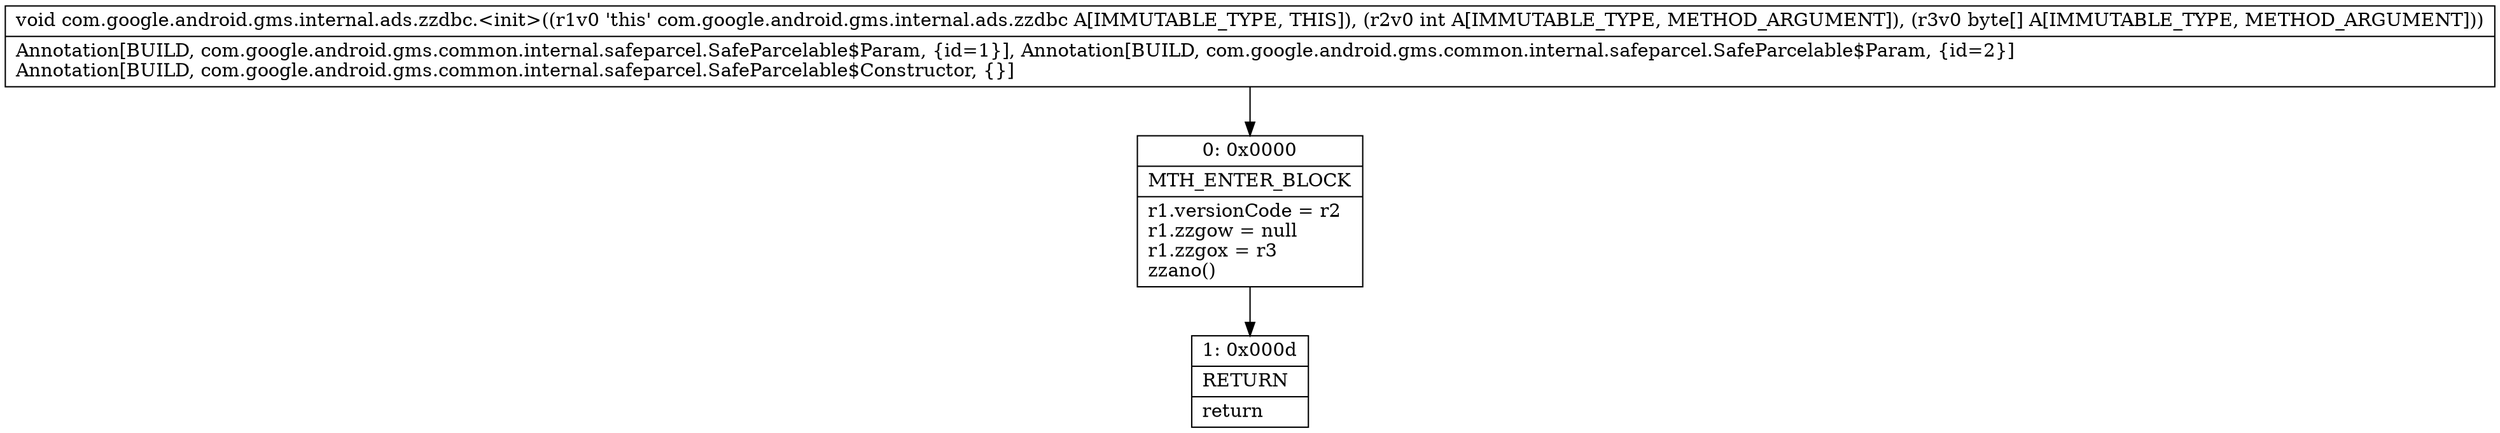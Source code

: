 digraph "CFG forcom.google.android.gms.internal.ads.zzdbc.\<init\>(I[B)V" {
Node_0 [shape=record,label="{0\:\ 0x0000|MTH_ENTER_BLOCK\l|r1.versionCode = r2\lr1.zzgow = null\lr1.zzgox = r3\lzzano()\l}"];
Node_1 [shape=record,label="{1\:\ 0x000d|RETURN\l|return\l}"];
MethodNode[shape=record,label="{void com.google.android.gms.internal.ads.zzdbc.\<init\>((r1v0 'this' com.google.android.gms.internal.ads.zzdbc A[IMMUTABLE_TYPE, THIS]), (r2v0 int A[IMMUTABLE_TYPE, METHOD_ARGUMENT]), (r3v0 byte[] A[IMMUTABLE_TYPE, METHOD_ARGUMENT]))  | Annotation[BUILD, com.google.android.gms.common.internal.safeparcel.SafeParcelable$Param, \{id=1\}], Annotation[BUILD, com.google.android.gms.common.internal.safeparcel.SafeParcelable$Param, \{id=2\}]\lAnnotation[BUILD, com.google.android.gms.common.internal.safeparcel.SafeParcelable$Constructor, \{\}]\l}"];
MethodNode -> Node_0;
Node_0 -> Node_1;
}

